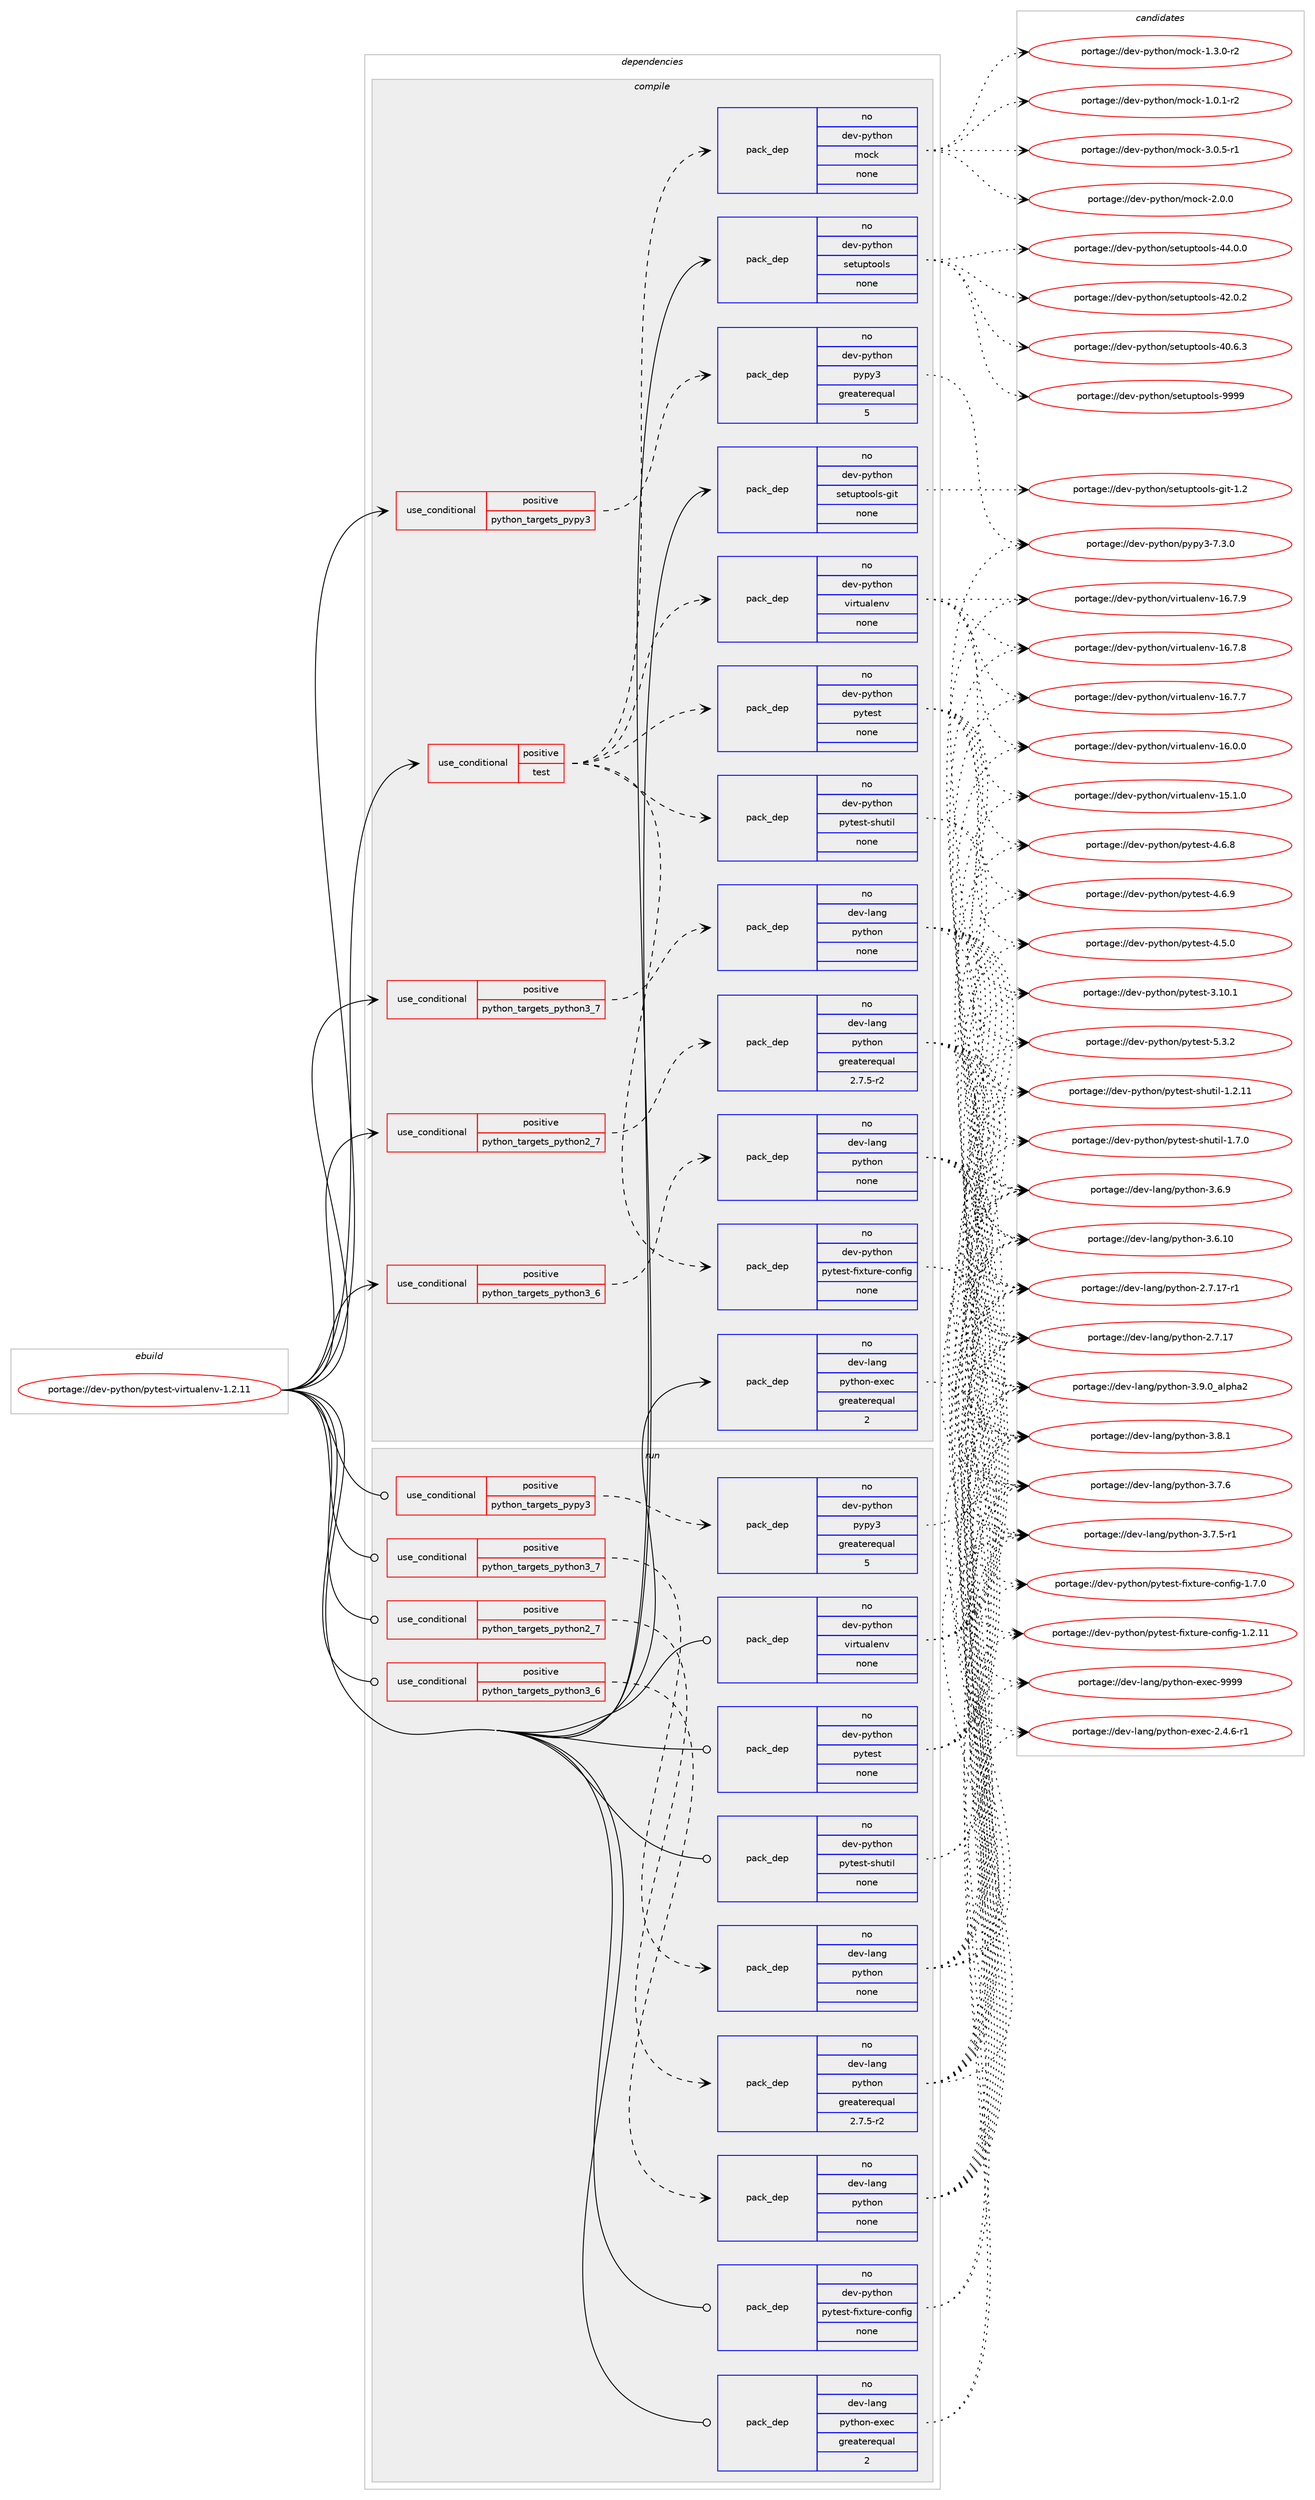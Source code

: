 digraph prolog {

# *************
# Graph options
# *************

newrank=true;
concentrate=true;
compound=true;
graph [rankdir=LR,fontname=Helvetica,fontsize=10,ranksep=1.5];#, ranksep=2.5, nodesep=0.2];
edge  [arrowhead=vee];
node  [fontname=Helvetica,fontsize=10];

# **********
# The ebuild
# **********

subgraph cluster_leftcol {
color=gray;
label=<<i>ebuild</i>>;
id [label="portage://dev-python/pytest-virtualenv-1.2.11", color=red, width=4, href="../dev-python/pytest-virtualenv-1.2.11.svg"];
}

# ****************
# The dependencies
# ****************

subgraph cluster_midcol {
color=gray;
label=<<i>dependencies</i>>;
subgraph cluster_compile {
fillcolor="#eeeeee";
style=filled;
label=<<i>compile</i>>;
subgraph cond108106 {
dependency433601 [label=<<TABLE BORDER="0" CELLBORDER="1" CELLSPACING="0" CELLPADDING="4"><TR><TD ROWSPAN="3" CELLPADDING="10">use_conditional</TD></TR><TR><TD>positive</TD></TR><TR><TD>python_targets_pypy3</TD></TR></TABLE>>, shape=none, color=red];
subgraph pack320574 {
dependency433602 [label=<<TABLE BORDER="0" CELLBORDER="1" CELLSPACING="0" CELLPADDING="4" WIDTH="220"><TR><TD ROWSPAN="6" CELLPADDING="30">pack_dep</TD></TR><TR><TD WIDTH="110">no</TD></TR><TR><TD>dev-python</TD></TR><TR><TD>pypy3</TD></TR><TR><TD>greaterequal</TD></TR><TR><TD>5</TD></TR></TABLE>>, shape=none, color=blue];
}
dependency433601:e -> dependency433602:w [weight=20,style="dashed",arrowhead="vee"];
}
id:e -> dependency433601:w [weight=20,style="solid",arrowhead="vee"];
subgraph cond108107 {
dependency433603 [label=<<TABLE BORDER="0" CELLBORDER="1" CELLSPACING="0" CELLPADDING="4"><TR><TD ROWSPAN="3" CELLPADDING="10">use_conditional</TD></TR><TR><TD>positive</TD></TR><TR><TD>python_targets_python2_7</TD></TR></TABLE>>, shape=none, color=red];
subgraph pack320575 {
dependency433604 [label=<<TABLE BORDER="0" CELLBORDER="1" CELLSPACING="0" CELLPADDING="4" WIDTH="220"><TR><TD ROWSPAN="6" CELLPADDING="30">pack_dep</TD></TR><TR><TD WIDTH="110">no</TD></TR><TR><TD>dev-lang</TD></TR><TR><TD>python</TD></TR><TR><TD>greaterequal</TD></TR><TR><TD>2.7.5-r2</TD></TR></TABLE>>, shape=none, color=blue];
}
dependency433603:e -> dependency433604:w [weight=20,style="dashed",arrowhead="vee"];
}
id:e -> dependency433603:w [weight=20,style="solid",arrowhead="vee"];
subgraph cond108108 {
dependency433605 [label=<<TABLE BORDER="0" CELLBORDER="1" CELLSPACING="0" CELLPADDING="4"><TR><TD ROWSPAN="3" CELLPADDING="10">use_conditional</TD></TR><TR><TD>positive</TD></TR><TR><TD>python_targets_python3_6</TD></TR></TABLE>>, shape=none, color=red];
subgraph pack320576 {
dependency433606 [label=<<TABLE BORDER="0" CELLBORDER="1" CELLSPACING="0" CELLPADDING="4" WIDTH="220"><TR><TD ROWSPAN="6" CELLPADDING="30">pack_dep</TD></TR><TR><TD WIDTH="110">no</TD></TR><TR><TD>dev-lang</TD></TR><TR><TD>python</TD></TR><TR><TD>none</TD></TR><TR><TD></TD></TR></TABLE>>, shape=none, color=blue];
}
dependency433605:e -> dependency433606:w [weight=20,style="dashed",arrowhead="vee"];
}
id:e -> dependency433605:w [weight=20,style="solid",arrowhead="vee"];
subgraph cond108109 {
dependency433607 [label=<<TABLE BORDER="0" CELLBORDER="1" CELLSPACING="0" CELLPADDING="4"><TR><TD ROWSPAN="3" CELLPADDING="10">use_conditional</TD></TR><TR><TD>positive</TD></TR><TR><TD>python_targets_python3_7</TD></TR></TABLE>>, shape=none, color=red];
subgraph pack320577 {
dependency433608 [label=<<TABLE BORDER="0" CELLBORDER="1" CELLSPACING="0" CELLPADDING="4" WIDTH="220"><TR><TD ROWSPAN="6" CELLPADDING="30">pack_dep</TD></TR><TR><TD WIDTH="110">no</TD></TR><TR><TD>dev-lang</TD></TR><TR><TD>python</TD></TR><TR><TD>none</TD></TR><TR><TD></TD></TR></TABLE>>, shape=none, color=blue];
}
dependency433607:e -> dependency433608:w [weight=20,style="dashed",arrowhead="vee"];
}
id:e -> dependency433607:w [weight=20,style="solid",arrowhead="vee"];
subgraph cond108110 {
dependency433609 [label=<<TABLE BORDER="0" CELLBORDER="1" CELLSPACING="0" CELLPADDING="4"><TR><TD ROWSPAN="3" CELLPADDING="10">use_conditional</TD></TR><TR><TD>positive</TD></TR><TR><TD>test</TD></TR></TABLE>>, shape=none, color=red];
subgraph pack320578 {
dependency433610 [label=<<TABLE BORDER="0" CELLBORDER="1" CELLSPACING="0" CELLPADDING="4" WIDTH="220"><TR><TD ROWSPAN="6" CELLPADDING="30">pack_dep</TD></TR><TR><TD WIDTH="110">no</TD></TR><TR><TD>dev-python</TD></TR><TR><TD>pytest-fixture-config</TD></TR><TR><TD>none</TD></TR><TR><TD></TD></TR></TABLE>>, shape=none, color=blue];
}
dependency433609:e -> dependency433610:w [weight=20,style="dashed",arrowhead="vee"];
subgraph pack320579 {
dependency433611 [label=<<TABLE BORDER="0" CELLBORDER="1" CELLSPACING="0" CELLPADDING="4" WIDTH="220"><TR><TD ROWSPAN="6" CELLPADDING="30">pack_dep</TD></TR><TR><TD WIDTH="110">no</TD></TR><TR><TD>dev-python</TD></TR><TR><TD>pytest-shutil</TD></TR><TR><TD>none</TD></TR><TR><TD></TD></TR></TABLE>>, shape=none, color=blue];
}
dependency433609:e -> dependency433611:w [weight=20,style="dashed",arrowhead="vee"];
subgraph pack320580 {
dependency433612 [label=<<TABLE BORDER="0" CELLBORDER="1" CELLSPACING="0" CELLPADDING="4" WIDTH="220"><TR><TD ROWSPAN="6" CELLPADDING="30">pack_dep</TD></TR><TR><TD WIDTH="110">no</TD></TR><TR><TD>dev-python</TD></TR><TR><TD>pytest</TD></TR><TR><TD>none</TD></TR><TR><TD></TD></TR></TABLE>>, shape=none, color=blue];
}
dependency433609:e -> dependency433612:w [weight=20,style="dashed",arrowhead="vee"];
subgraph pack320581 {
dependency433613 [label=<<TABLE BORDER="0" CELLBORDER="1" CELLSPACING="0" CELLPADDING="4" WIDTH="220"><TR><TD ROWSPAN="6" CELLPADDING="30">pack_dep</TD></TR><TR><TD WIDTH="110">no</TD></TR><TR><TD>dev-python</TD></TR><TR><TD>virtualenv</TD></TR><TR><TD>none</TD></TR><TR><TD></TD></TR></TABLE>>, shape=none, color=blue];
}
dependency433609:e -> dependency433613:w [weight=20,style="dashed",arrowhead="vee"];
subgraph pack320582 {
dependency433614 [label=<<TABLE BORDER="0" CELLBORDER="1" CELLSPACING="0" CELLPADDING="4" WIDTH="220"><TR><TD ROWSPAN="6" CELLPADDING="30">pack_dep</TD></TR><TR><TD WIDTH="110">no</TD></TR><TR><TD>dev-python</TD></TR><TR><TD>mock</TD></TR><TR><TD>none</TD></TR><TR><TD></TD></TR></TABLE>>, shape=none, color=blue];
}
dependency433609:e -> dependency433614:w [weight=20,style="dashed",arrowhead="vee"];
}
id:e -> dependency433609:w [weight=20,style="solid",arrowhead="vee"];
subgraph pack320583 {
dependency433615 [label=<<TABLE BORDER="0" CELLBORDER="1" CELLSPACING="0" CELLPADDING="4" WIDTH="220"><TR><TD ROWSPAN="6" CELLPADDING="30">pack_dep</TD></TR><TR><TD WIDTH="110">no</TD></TR><TR><TD>dev-lang</TD></TR><TR><TD>python-exec</TD></TR><TR><TD>greaterequal</TD></TR><TR><TD>2</TD></TR></TABLE>>, shape=none, color=blue];
}
id:e -> dependency433615:w [weight=20,style="solid",arrowhead="vee"];
subgraph pack320584 {
dependency433616 [label=<<TABLE BORDER="0" CELLBORDER="1" CELLSPACING="0" CELLPADDING="4" WIDTH="220"><TR><TD ROWSPAN="6" CELLPADDING="30">pack_dep</TD></TR><TR><TD WIDTH="110">no</TD></TR><TR><TD>dev-python</TD></TR><TR><TD>setuptools</TD></TR><TR><TD>none</TD></TR><TR><TD></TD></TR></TABLE>>, shape=none, color=blue];
}
id:e -> dependency433616:w [weight=20,style="solid",arrowhead="vee"];
subgraph pack320585 {
dependency433617 [label=<<TABLE BORDER="0" CELLBORDER="1" CELLSPACING="0" CELLPADDING="4" WIDTH="220"><TR><TD ROWSPAN="6" CELLPADDING="30">pack_dep</TD></TR><TR><TD WIDTH="110">no</TD></TR><TR><TD>dev-python</TD></TR><TR><TD>setuptools-git</TD></TR><TR><TD>none</TD></TR><TR><TD></TD></TR></TABLE>>, shape=none, color=blue];
}
id:e -> dependency433617:w [weight=20,style="solid",arrowhead="vee"];
}
subgraph cluster_compileandrun {
fillcolor="#eeeeee";
style=filled;
label=<<i>compile and run</i>>;
}
subgraph cluster_run {
fillcolor="#eeeeee";
style=filled;
label=<<i>run</i>>;
subgraph cond108111 {
dependency433618 [label=<<TABLE BORDER="0" CELLBORDER="1" CELLSPACING="0" CELLPADDING="4"><TR><TD ROWSPAN="3" CELLPADDING="10">use_conditional</TD></TR><TR><TD>positive</TD></TR><TR><TD>python_targets_pypy3</TD></TR></TABLE>>, shape=none, color=red];
subgraph pack320586 {
dependency433619 [label=<<TABLE BORDER="0" CELLBORDER="1" CELLSPACING="0" CELLPADDING="4" WIDTH="220"><TR><TD ROWSPAN="6" CELLPADDING="30">pack_dep</TD></TR><TR><TD WIDTH="110">no</TD></TR><TR><TD>dev-python</TD></TR><TR><TD>pypy3</TD></TR><TR><TD>greaterequal</TD></TR><TR><TD>5</TD></TR></TABLE>>, shape=none, color=blue];
}
dependency433618:e -> dependency433619:w [weight=20,style="dashed",arrowhead="vee"];
}
id:e -> dependency433618:w [weight=20,style="solid",arrowhead="odot"];
subgraph cond108112 {
dependency433620 [label=<<TABLE BORDER="0" CELLBORDER="1" CELLSPACING="0" CELLPADDING="4"><TR><TD ROWSPAN="3" CELLPADDING="10">use_conditional</TD></TR><TR><TD>positive</TD></TR><TR><TD>python_targets_python2_7</TD></TR></TABLE>>, shape=none, color=red];
subgraph pack320587 {
dependency433621 [label=<<TABLE BORDER="0" CELLBORDER="1" CELLSPACING="0" CELLPADDING="4" WIDTH="220"><TR><TD ROWSPAN="6" CELLPADDING="30">pack_dep</TD></TR><TR><TD WIDTH="110">no</TD></TR><TR><TD>dev-lang</TD></TR><TR><TD>python</TD></TR><TR><TD>greaterequal</TD></TR><TR><TD>2.7.5-r2</TD></TR></TABLE>>, shape=none, color=blue];
}
dependency433620:e -> dependency433621:w [weight=20,style="dashed",arrowhead="vee"];
}
id:e -> dependency433620:w [weight=20,style="solid",arrowhead="odot"];
subgraph cond108113 {
dependency433622 [label=<<TABLE BORDER="0" CELLBORDER="1" CELLSPACING="0" CELLPADDING="4"><TR><TD ROWSPAN="3" CELLPADDING="10">use_conditional</TD></TR><TR><TD>positive</TD></TR><TR><TD>python_targets_python3_6</TD></TR></TABLE>>, shape=none, color=red];
subgraph pack320588 {
dependency433623 [label=<<TABLE BORDER="0" CELLBORDER="1" CELLSPACING="0" CELLPADDING="4" WIDTH="220"><TR><TD ROWSPAN="6" CELLPADDING="30">pack_dep</TD></TR><TR><TD WIDTH="110">no</TD></TR><TR><TD>dev-lang</TD></TR><TR><TD>python</TD></TR><TR><TD>none</TD></TR><TR><TD></TD></TR></TABLE>>, shape=none, color=blue];
}
dependency433622:e -> dependency433623:w [weight=20,style="dashed",arrowhead="vee"];
}
id:e -> dependency433622:w [weight=20,style="solid",arrowhead="odot"];
subgraph cond108114 {
dependency433624 [label=<<TABLE BORDER="0" CELLBORDER="1" CELLSPACING="0" CELLPADDING="4"><TR><TD ROWSPAN="3" CELLPADDING="10">use_conditional</TD></TR><TR><TD>positive</TD></TR><TR><TD>python_targets_python3_7</TD></TR></TABLE>>, shape=none, color=red];
subgraph pack320589 {
dependency433625 [label=<<TABLE BORDER="0" CELLBORDER="1" CELLSPACING="0" CELLPADDING="4" WIDTH="220"><TR><TD ROWSPAN="6" CELLPADDING="30">pack_dep</TD></TR><TR><TD WIDTH="110">no</TD></TR><TR><TD>dev-lang</TD></TR><TR><TD>python</TD></TR><TR><TD>none</TD></TR><TR><TD></TD></TR></TABLE>>, shape=none, color=blue];
}
dependency433624:e -> dependency433625:w [weight=20,style="dashed",arrowhead="vee"];
}
id:e -> dependency433624:w [weight=20,style="solid",arrowhead="odot"];
subgraph pack320590 {
dependency433626 [label=<<TABLE BORDER="0" CELLBORDER="1" CELLSPACING="0" CELLPADDING="4" WIDTH="220"><TR><TD ROWSPAN="6" CELLPADDING="30">pack_dep</TD></TR><TR><TD WIDTH="110">no</TD></TR><TR><TD>dev-lang</TD></TR><TR><TD>python-exec</TD></TR><TR><TD>greaterequal</TD></TR><TR><TD>2</TD></TR></TABLE>>, shape=none, color=blue];
}
id:e -> dependency433626:w [weight=20,style="solid",arrowhead="odot"];
subgraph pack320591 {
dependency433627 [label=<<TABLE BORDER="0" CELLBORDER="1" CELLSPACING="0" CELLPADDING="4" WIDTH="220"><TR><TD ROWSPAN="6" CELLPADDING="30">pack_dep</TD></TR><TR><TD WIDTH="110">no</TD></TR><TR><TD>dev-python</TD></TR><TR><TD>pytest</TD></TR><TR><TD>none</TD></TR><TR><TD></TD></TR></TABLE>>, shape=none, color=blue];
}
id:e -> dependency433627:w [weight=20,style="solid",arrowhead="odot"];
subgraph pack320592 {
dependency433628 [label=<<TABLE BORDER="0" CELLBORDER="1" CELLSPACING="0" CELLPADDING="4" WIDTH="220"><TR><TD ROWSPAN="6" CELLPADDING="30">pack_dep</TD></TR><TR><TD WIDTH="110">no</TD></TR><TR><TD>dev-python</TD></TR><TR><TD>pytest-fixture-config</TD></TR><TR><TD>none</TD></TR><TR><TD></TD></TR></TABLE>>, shape=none, color=blue];
}
id:e -> dependency433628:w [weight=20,style="solid",arrowhead="odot"];
subgraph pack320593 {
dependency433629 [label=<<TABLE BORDER="0" CELLBORDER="1" CELLSPACING="0" CELLPADDING="4" WIDTH="220"><TR><TD ROWSPAN="6" CELLPADDING="30">pack_dep</TD></TR><TR><TD WIDTH="110">no</TD></TR><TR><TD>dev-python</TD></TR><TR><TD>pytest-shutil</TD></TR><TR><TD>none</TD></TR><TR><TD></TD></TR></TABLE>>, shape=none, color=blue];
}
id:e -> dependency433629:w [weight=20,style="solid",arrowhead="odot"];
subgraph pack320594 {
dependency433630 [label=<<TABLE BORDER="0" CELLBORDER="1" CELLSPACING="0" CELLPADDING="4" WIDTH="220"><TR><TD ROWSPAN="6" CELLPADDING="30">pack_dep</TD></TR><TR><TD WIDTH="110">no</TD></TR><TR><TD>dev-python</TD></TR><TR><TD>virtualenv</TD></TR><TR><TD>none</TD></TR><TR><TD></TD></TR></TABLE>>, shape=none, color=blue];
}
id:e -> dependency433630:w [weight=20,style="solid",arrowhead="odot"];
}
}

# **************
# The candidates
# **************

subgraph cluster_choices {
rank=same;
color=gray;
label=<<i>candidates</i>>;

subgraph choice320574 {
color=black;
nodesep=1;
choice100101118451121211161041111104711212111212151455546514648 [label="portage://dev-python/pypy3-7.3.0", color=red, width=4,href="../dev-python/pypy3-7.3.0.svg"];
dependency433602:e -> choice100101118451121211161041111104711212111212151455546514648:w [style=dotted,weight="100"];
}
subgraph choice320575 {
color=black;
nodesep=1;
choice10010111845108971101034711212111610411111045514657464895971081121049750 [label="portage://dev-lang/python-3.9.0_alpha2", color=red, width=4,href="../dev-lang/python-3.9.0_alpha2.svg"];
choice100101118451089711010347112121116104111110455146564649 [label="portage://dev-lang/python-3.8.1", color=red, width=4,href="../dev-lang/python-3.8.1.svg"];
choice100101118451089711010347112121116104111110455146554654 [label="portage://dev-lang/python-3.7.6", color=red, width=4,href="../dev-lang/python-3.7.6.svg"];
choice1001011184510897110103471121211161041111104551465546534511449 [label="portage://dev-lang/python-3.7.5-r1", color=red, width=4,href="../dev-lang/python-3.7.5-r1.svg"];
choice100101118451089711010347112121116104111110455146544657 [label="portage://dev-lang/python-3.6.9", color=red, width=4,href="../dev-lang/python-3.6.9.svg"];
choice10010111845108971101034711212111610411111045514654464948 [label="portage://dev-lang/python-3.6.10", color=red, width=4,href="../dev-lang/python-3.6.10.svg"];
choice100101118451089711010347112121116104111110455046554649554511449 [label="portage://dev-lang/python-2.7.17-r1", color=red, width=4,href="../dev-lang/python-2.7.17-r1.svg"];
choice10010111845108971101034711212111610411111045504655464955 [label="portage://dev-lang/python-2.7.17", color=red, width=4,href="../dev-lang/python-2.7.17.svg"];
dependency433604:e -> choice10010111845108971101034711212111610411111045514657464895971081121049750:w [style=dotted,weight="100"];
dependency433604:e -> choice100101118451089711010347112121116104111110455146564649:w [style=dotted,weight="100"];
dependency433604:e -> choice100101118451089711010347112121116104111110455146554654:w [style=dotted,weight="100"];
dependency433604:e -> choice1001011184510897110103471121211161041111104551465546534511449:w [style=dotted,weight="100"];
dependency433604:e -> choice100101118451089711010347112121116104111110455146544657:w [style=dotted,weight="100"];
dependency433604:e -> choice10010111845108971101034711212111610411111045514654464948:w [style=dotted,weight="100"];
dependency433604:e -> choice100101118451089711010347112121116104111110455046554649554511449:w [style=dotted,weight="100"];
dependency433604:e -> choice10010111845108971101034711212111610411111045504655464955:w [style=dotted,weight="100"];
}
subgraph choice320576 {
color=black;
nodesep=1;
choice10010111845108971101034711212111610411111045514657464895971081121049750 [label="portage://dev-lang/python-3.9.0_alpha2", color=red, width=4,href="../dev-lang/python-3.9.0_alpha2.svg"];
choice100101118451089711010347112121116104111110455146564649 [label="portage://dev-lang/python-3.8.1", color=red, width=4,href="../dev-lang/python-3.8.1.svg"];
choice100101118451089711010347112121116104111110455146554654 [label="portage://dev-lang/python-3.7.6", color=red, width=4,href="../dev-lang/python-3.7.6.svg"];
choice1001011184510897110103471121211161041111104551465546534511449 [label="portage://dev-lang/python-3.7.5-r1", color=red, width=4,href="../dev-lang/python-3.7.5-r1.svg"];
choice100101118451089711010347112121116104111110455146544657 [label="portage://dev-lang/python-3.6.9", color=red, width=4,href="../dev-lang/python-3.6.9.svg"];
choice10010111845108971101034711212111610411111045514654464948 [label="portage://dev-lang/python-3.6.10", color=red, width=4,href="../dev-lang/python-3.6.10.svg"];
choice100101118451089711010347112121116104111110455046554649554511449 [label="portage://dev-lang/python-2.7.17-r1", color=red, width=4,href="../dev-lang/python-2.7.17-r1.svg"];
choice10010111845108971101034711212111610411111045504655464955 [label="portage://dev-lang/python-2.7.17", color=red, width=4,href="../dev-lang/python-2.7.17.svg"];
dependency433606:e -> choice10010111845108971101034711212111610411111045514657464895971081121049750:w [style=dotted,weight="100"];
dependency433606:e -> choice100101118451089711010347112121116104111110455146564649:w [style=dotted,weight="100"];
dependency433606:e -> choice100101118451089711010347112121116104111110455146554654:w [style=dotted,weight="100"];
dependency433606:e -> choice1001011184510897110103471121211161041111104551465546534511449:w [style=dotted,weight="100"];
dependency433606:e -> choice100101118451089711010347112121116104111110455146544657:w [style=dotted,weight="100"];
dependency433606:e -> choice10010111845108971101034711212111610411111045514654464948:w [style=dotted,weight="100"];
dependency433606:e -> choice100101118451089711010347112121116104111110455046554649554511449:w [style=dotted,weight="100"];
dependency433606:e -> choice10010111845108971101034711212111610411111045504655464955:w [style=dotted,weight="100"];
}
subgraph choice320577 {
color=black;
nodesep=1;
choice10010111845108971101034711212111610411111045514657464895971081121049750 [label="portage://dev-lang/python-3.9.0_alpha2", color=red, width=4,href="../dev-lang/python-3.9.0_alpha2.svg"];
choice100101118451089711010347112121116104111110455146564649 [label="portage://dev-lang/python-3.8.1", color=red, width=4,href="../dev-lang/python-3.8.1.svg"];
choice100101118451089711010347112121116104111110455146554654 [label="portage://dev-lang/python-3.7.6", color=red, width=4,href="../dev-lang/python-3.7.6.svg"];
choice1001011184510897110103471121211161041111104551465546534511449 [label="portage://dev-lang/python-3.7.5-r1", color=red, width=4,href="../dev-lang/python-3.7.5-r1.svg"];
choice100101118451089711010347112121116104111110455146544657 [label="portage://dev-lang/python-3.6.9", color=red, width=4,href="../dev-lang/python-3.6.9.svg"];
choice10010111845108971101034711212111610411111045514654464948 [label="portage://dev-lang/python-3.6.10", color=red, width=4,href="../dev-lang/python-3.6.10.svg"];
choice100101118451089711010347112121116104111110455046554649554511449 [label="portage://dev-lang/python-2.7.17-r1", color=red, width=4,href="../dev-lang/python-2.7.17-r1.svg"];
choice10010111845108971101034711212111610411111045504655464955 [label="portage://dev-lang/python-2.7.17", color=red, width=4,href="../dev-lang/python-2.7.17.svg"];
dependency433608:e -> choice10010111845108971101034711212111610411111045514657464895971081121049750:w [style=dotted,weight="100"];
dependency433608:e -> choice100101118451089711010347112121116104111110455146564649:w [style=dotted,weight="100"];
dependency433608:e -> choice100101118451089711010347112121116104111110455146554654:w [style=dotted,weight="100"];
dependency433608:e -> choice1001011184510897110103471121211161041111104551465546534511449:w [style=dotted,weight="100"];
dependency433608:e -> choice100101118451089711010347112121116104111110455146544657:w [style=dotted,weight="100"];
dependency433608:e -> choice10010111845108971101034711212111610411111045514654464948:w [style=dotted,weight="100"];
dependency433608:e -> choice100101118451089711010347112121116104111110455046554649554511449:w [style=dotted,weight="100"];
dependency433608:e -> choice10010111845108971101034711212111610411111045504655464955:w [style=dotted,weight="100"];
}
subgraph choice320578 {
color=black;
nodesep=1;
choice1001011184511212111610411111047112121116101115116451021051201161171141014599111110102105103454946554648 [label="portage://dev-python/pytest-fixture-config-1.7.0", color=red, width=4,href="../dev-python/pytest-fixture-config-1.7.0.svg"];
choice100101118451121211161041111104711212111610111511645102105120116117114101459911111010210510345494650464949 [label="portage://dev-python/pytest-fixture-config-1.2.11", color=red, width=4,href="../dev-python/pytest-fixture-config-1.2.11.svg"];
dependency433610:e -> choice1001011184511212111610411111047112121116101115116451021051201161171141014599111110102105103454946554648:w [style=dotted,weight="100"];
dependency433610:e -> choice100101118451121211161041111104711212111610111511645102105120116117114101459911111010210510345494650464949:w [style=dotted,weight="100"];
}
subgraph choice320579 {
color=black;
nodesep=1;
choice100101118451121211161041111104711212111610111511645115104117116105108454946554648 [label="portage://dev-python/pytest-shutil-1.7.0", color=red, width=4,href="../dev-python/pytest-shutil-1.7.0.svg"];
choice10010111845112121116104111110471121211161011151164511510411711610510845494650464949 [label="portage://dev-python/pytest-shutil-1.2.11", color=red, width=4,href="../dev-python/pytest-shutil-1.2.11.svg"];
dependency433611:e -> choice100101118451121211161041111104711212111610111511645115104117116105108454946554648:w [style=dotted,weight="100"];
dependency433611:e -> choice10010111845112121116104111110471121211161011151164511510411711610510845494650464949:w [style=dotted,weight="100"];
}
subgraph choice320580 {
color=black;
nodesep=1;
choice1001011184511212111610411111047112121116101115116455346514650 [label="portage://dev-python/pytest-5.3.2", color=red, width=4,href="../dev-python/pytest-5.3.2.svg"];
choice1001011184511212111610411111047112121116101115116455246544657 [label="portage://dev-python/pytest-4.6.9", color=red, width=4,href="../dev-python/pytest-4.6.9.svg"];
choice1001011184511212111610411111047112121116101115116455246544656 [label="portage://dev-python/pytest-4.6.8", color=red, width=4,href="../dev-python/pytest-4.6.8.svg"];
choice1001011184511212111610411111047112121116101115116455246534648 [label="portage://dev-python/pytest-4.5.0", color=red, width=4,href="../dev-python/pytest-4.5.0.svg"];
choice100101118451121211161041111104711212111610111511645514649484649 [label="portage://dev-python/pytest-3.10.1", color=red, width=4,href="../dev-python/pytest-3.10.1.svg"];
dependency433612:e -> choice1001011184511212111610411111047112121116101115116455346514650:w [style=dotted,weight="100"];
dependency433612:e -> choice1001011184511212111610411111047112121116101115116455246544657:w [style=dotted,weight="100"];
dependency433612:e -> choice1001011184511212111610411111047112121116101115116455246544656:w [style=dotted,weight="100"];
dependency433612:e -> choice1001011184511212111610411111047112121116101115116455246534648:w [style=dotted,weight="100"];
dependency433612:e -> choice100101118451121211161041111104711212111610111511645514649484649:w [style=dotted,weight="100"];
}
subgraph choice320581 {
color=black;
nodesep=1;
choice10010111845112121116104111110471181051141161179710810111011845495446554657 [label="portage://dev-python/virtualenv-16.7.9", color=red, width=4,href="../dev-python/virtualenv-16.7.9.svg"];
choice10010111845112121116104111110471181051141161179710810111011845495446554656 [label="portage://dev-python/virtualenv-16.7.8", color=red, width=4,href="../dev-python/virtualenv-16.7.8.svg"];
choice10010111845112121116104111110471181051141161179710810111011845495446554655 [label="portage://dev-python/virtualenv-16.7.7", color=red, width=4,href="../dev-python/virtualenv-16.7.7.svg"];
choice10010111845112121116104111110471181051141161179710810111011845495446484648 [label="portage://dev-python/virtualenv-16.0.0", color=red, width=4,href="../dev-python/virtualenv-16.0.0.svg"];
choice10010111845112121116104111110471181051141161179710810111011845495346494648 [label="portage://dev-python/virtualenv-15.1.0", color=red, width=4,href="../dev-python/virtualenv-15.1.0.svg"];
dependency433613:e -> choice10010111845112121116104111110471181051141161179710810111011845495446554657:w [style=dotted,weight="100"];
dependency433613:e -> choice10010111845112121116104111110471181051141161179710810111011845495446554656:w [style=dotted,weight="100"];
dependency433613:e -> choice10010111845112121116104111110471181051141161179710810111011845495446554655:w [style=dotted,weight="100"];
dependency433613:e -> choice10010111845112121116104111110471181051141161179710810111011845495446484648:w [style=dotted,weight="100"];
dependency433613:e -> choice10010111845112121116104111110471181051141161179710810111011845495346494648:w [style=dotted,weight="100"];
}
subgraph choice320582 {
color=black;
nodesep=1;
choice1001011184511212111610411111047109111991074551464846534511449 [label="portage://dev-python/mock-3.0.5-r1", color=red, width=4,href="../dev-python/mock-3.0.5-r1.svg"];
choice100101118451121211161041111104710911199107455046484648 [label="portage://dev-python/mock-2.0.0", color=red, width=4,href="../dev-python/mock-2.0.0.svg"];
choice1001011184511212111610411111047109111991074549465146484511450 [label="portage://dev-python/mock-1.3.0-r2", color=red, width=4,href="../dev-python/mock-1.3.0-r2.svg"];
choice1001011184511212111610411111047109111991074549464846494511450 [label="portage://dev-python/mock-1.0.1-r2", color=red, width=4,href="../dev-python/mock-1.0.1-r2.svg"];
dependency433614:e -> choice1001011184511212111610411111047109111991074551464846534511449:w [style=dotted,weight="100"];
dependency433614:e -> choice100101118451121211161041111104710911199107455046484648:w [style=dotted,weight="100"];
dependency433614:e -> choice1001011184511212111610411111047109111991074549465146484511450:w [style=dotted,weight="100"];
dependency433614:e -> choice1001011184511212111610411111047109111991074549464846494511450:w [style=dotted,weight="100"];
}
subgraph choice320583 {
color=black;
nodesep=1;
choice10010111845108971101034711212111610411111045101120101994557575757 [label="portage://dev-lang/python-exec-9999", color=red, width=4,href="../dev-lang/python-exec-9999.svg"];
choice10010111845108971101034711212111610411111045101120101994550465246544511449 [label="portage://dev-lang/python-exec-2.4.6-r1", color=red, width=4,href="../dev-lang/python-exec-2.4.6-r1.svg"];
dependency433615:e -> choice10010111845108971101034711212111610411111045101120101994557575757:w [style=dotted,weight="100"];
dependency433615:e -> choice10010111845108971101034711212111610411111045101120101994550465246544511449:w [style=dotted,weight="100"];
}
subgraph choice320584 {
color=black;
nodesep=1;
choice10010111845112121116104111110471151011161171121161111111081154557575757 [label="portage://dev-python/setuptools-9999", color=red, width=4,href="../dev-python/setuptools-9999.svg"];
choice100101118451121211161041111104711510111611711211611111110811545525246484648 [label="portage://dev-python/setuptools-44.0.0", color=red, width=4,href="../dev-python/setuptools-44.0.0.svg"];
choice100101118451121211161041111104711510111611711211611111110811545525046484650 [label="portage://dev-python/setuptools-42.0.2", color=red, width=4,href="../dev-python/setuptools-42.0.2.svg"];
choice100101118451121211161041111104711510111611711211611111110811545524846544651 [label="portage://dev-python/setuptools-40.6.3", color=red, width=4,href="../dev-python/setuptools-40.6.3.svg"];
dependency433616:e -> choice10010111845112121116104111110471151011161171121161111111081154557575757:w [style=dotted,weight="100"];
dependency433616:e -> choice100101118451121211161041111104711510111611711211611111110811545525246484648:w [style=dotted,weight="100"];
dependency433616:e -> choice100101118451121211161041111104711510111611711211611111110811545525046484650:w [style=dotted,weight="100"];
dependency433616:e -> choice100101118451121211161041111104711510111611711211611111110811545524846544651:w [style=dotted,weight="100"];
}
subgraph choice320585 {
color=black;
nodesep=1;
choice10010111845112121116104111110471151011161171121161111111081154510310511645494650 [label="portage://dev-python/setuptools-git-1.2", color=red, width=4,href="../dev-python/setuptools-git-1.2.svg"];
dependency433617:e -> choice10010111845112121116104111110471151011161171121161111111081154510310511645494650:w [style=dotted,weight="100"];
}
subgraph choice320586 {
color=black;
nodesep=1;
choice100101118451121211161041111104711212111212151455546514648 [label="portage://dev-python/pypy3-7.3.0", color=red, width=4,href="../dev-python/pypy3-7.3.0.svg"];
dependency433619:e -> choice100101118451121211161041111104711212111212151455546514648:w [style=dotted,weight="100"];
}
subgraph choice320587 {
color=black;
nodesep=1;
choice10010111845108971101034711212111610411111045514657464895971081121049750 [label="portage://dev-lang/python-3.9.0_alpha2", color=red, width=4,href="../dev-lang/python-3.9.0_alpha2.svg"];
choice100101118451089711010347112121116104111110455146564649 [label="portage://dev-lang/python-3.8.1", color=red, width=4,href="../dev-lang/python-3.8.1.svg"];
choice100101118451089711010347112121116104111110455146554654 [label="portage://dev-lang/python-3.7.6", color=red, width=4,href="../dev-lang/python-3.7.6.svg"];
choice1001011184510897110103471121211161041111104551465546534511449 [label="portage://dev-lang/python-3.7.5-r1", color=red, width=4,href="../dev-lang/python-3.7.5-r1.svg"];
choice100101118451089711010347112121116104111110455146544657 [label="portage://dev-lang/python-3.6.9", color=red, width=4,href="../dev-lang/python-3.6.9.svg"];
choice10010111845108971101034711212111610411111045514654464948 [label="portage://dev-lang/python-3.6.10", color=red, width=4,href="../dev-lang/python-3.6.10.svg"];
choice100101118451089711010347112121116104111110455046554649554511449 [label="portage://dev-lang/python-2.7.17-r1", color=red, width=4,href="../dev-lang/python-2.7.17-r1.svg"];
choice10010111845108971101034711212111610411111045504655464955 [label="portage://dev-lang/python-2.7.17", color=red, width=4,href="../dev-lang/python-2.7.17.svg"];
dependency433621:e -> choice10010111845108971101034711212111610411111045514657464895971081121049750:w [style=dotted,weight="100"];
dependency433621:e -> choice100101118451089711010347112121116104111110455146564649:w [style=dotted,weight="100"];
dependency433621:e -> choice100101118451089711010347112121116104111110455146554654:w [style=dotted,weight="100"];
dependency433621:e -> choice1001011184510897110103471121211161041111104551465546534511449:w [style=dotted,weight="100"];
dependency433621:e -> choice100101118451089711010347112121116104111110455146544657:w [style=dotted,weight="100"];
dependency433621:e -> choice10010111845108971101034711212111610411111045514654464948:w [style=dotted,weight="100"];
dependency433621:e -> choice100101118451089711010347112121116104111110455046554649554511449:w [style=dotted,weight="100"];
dependency433621:e -> choice10010111845108971101034711212111610411111045504655464955:w [style=dotted,weight="100"];
}
subgraph choice320588 {
color=black;
nodesep=1;
choice10010111845108971101034711212111610411111045514657464895971081121049750 [label="portage://dev-lang/python-3.9.0_alpha2", color=red, width=4,href="../dev-lang/python-3.9.0_alpha2.svg"];
choice100101118451089711010347112121116104111110455146564649 [label="portage://dev-lang/python-3.8.1", color=red, width=4,href="../dev-lang/python-3.8.1.svg"];
choice100101118451089711010347112121116104111110455146554654 [label="portage://dev-lang/python-3.7.6", color=red, width=4,href="../dev-lang/python-3.7.6.svg"];
choice1001011184510897110103471121211161041111104551465546534511449 [label="portage://dev-lang/python-3.7.5-r1", color=red, width=4,href="../dev-lang/python-3.7.5-r1.svg"];
choice100101118451089711010347112121116104111110455146544657 [label="portage://dev-lang/python-3.6.9", color=red, width=4,href="../dev-lang/python-3.6.9.svg"];
choice10010111845108971101034711212111610411111045514654464948 [label="portage://dev-lang/python-3.6.10", color=red, width=4,href="../dev-lang/python-3.6.10.svg"];
choice100101118451089711010347112121116104111110455046554649554511449 [label="portage://dev-lang/python-2.7.17-r1", color=red, width=4,href="../dev-lang/python-2.7.17-r1.svg"];
choice10010111845108971101034711212111610411111045504655464955 [label="portage://dev-lang/python-2.7.17", color=red, width=4,href="../dev-lang/python-2.7.17.svg"];
dependency433623:e -> choice10010111845108971101034711212111610411111045514657464895971081121049750:w [style=dotted,weight="100"];
dependency433623:e -> choice100101118451089711010347112121116104111110455146564649:w [style=dotted,weight="100"];
dependency433623:e -> choice100101118451089711010347112121116104111110455146554654:w [style=dotted,weight="100"];
dependency433623:e -> choice1001011184510897110103471121211161041111104551465546534511449:w [style=dotted,weight="100"];
dependency433623:e -> choice100101118451089711010347112121116104111110455146544657:w [style=dotted,weight="100"];
dependency433623:e -> choice10010111845108971101034711212111610411111045514654464948:w [style=dotted,weight="100"];
dependency433623:e -> choice100101118451089711010347112121116104111110455046554649554511449:w [style=dotted,weight="100"];
dependency433623:e -> choice10010111845108971101034711212111610411111045504655464955:w [style=dotted,weight="100"];
}
subgraph choice320589 {
color=black;
nodesep=1;
choice10010111845108971101034711212111610411111045514657464895971081121049750 [label="portage://dev-lang/python-3.9.0_alpha2", color=red, width=4,href="../dev-lang/python-3.9.0_alpha2.svg"];
choice100101118451089711010347112121116104111110455146564649 [label="portage://dev-lang/python-3.8.1", color=red, width=4,href="../dev-lang/python-3.8.1.svg"];
choice100101118451089711010347112121116104111110455146554654 [label="portage://dev-lang/python-3.7.6", color=red, width=4,href="../dev-lang/python-3.7.6.svg"];
choice1001011184510897110103471121211161041111104551465546534511449 [label="portage://dev-lang/python-3.7.5-r1", color=red, width=4,href="../dev-lang/python-3.7.5-r1.svg"];
choice100101118451089711010347112121116104111110455146544657 [label="portage://dev-lang/python-3.6.9", color=red, width=4,href="../dev-lang/python-3.6.9.svg"];
choice10010111845108971101034711212111610411111045514654464948 [label="portage://dev-lang/python-3.6.10", color=red, width=4,href="../dev-lang/python-3.6.10.svg"];
choice100101118451089711010347112121116104111110455046554649554511449 [label="portage://dev-lang/python-2.7.17-r1", color=red, width=4,href="../dev-lang/python-2.7.17-r1.svg"];
choice10010111845108971101034711212111610411111045504655464955 [label="portage://dev-lang/python-2.7.17", color=red, width=4,href="../dev-lang/python-2.7.17.svg"];
dependency433625:e -> choice10010111845108971101034711212111610411111045514657464895971081121049750:w [style=dotted,weight="100"];
dependency433625:e -> choice100101118451089711010347112121116104111110455146564649:w [style=dotted,weight="100"];
dependency433625:e -> choice100101118451089711010347112121116104111110455146554654:w [style=dotted,weight="100"];
dependency433625:e -> choice1001011184510897110103471121211161041111104551465546534511449:w [style=dotted,weight="100"];
dependency433625:e -> choice100101118451089711010347112121116104111110455146544657:w [style=dotted,weight="100"];
dependency433625:e -> choice10010111845108971101034711212111610411111045514654464948:w [style=dotted,weight="100"];
dependency433625:e -> choice100101118451089711010347112121116104111110455046554649554511449:w [style=dotted,weight="100"];
dependency433625:e -> choice10010111845108971101034711212111610411111045504655464955:w [style=dotted,weight="100"];
}
subgraph choice320590 {
color=black;
nodesep=1;
choice10010111845108971101034711212111610411111045101120101994557575757 [label="portage://dev-lang/python-exec-9999", color=red, width=4,href="../dev-lang/python-exec-9999.svg"];
choice10010111845108971101034711212111610411111045101120101994550465246544511449 [label="portage://dev-lang/python-exec-2.4.6-r1", color=red, width=4,href="../dev-lang/python-exec-2.4.6-r1.svg"];
dependency433626:e -> choice10010111845108971101034711212111610411111045101120101994557575757:w [style=dotted,weight="100"];
dependency433626:e -> choice10010111845108971101034711212111610411111045101120101994550465246544511449:w [style=dotted,weight="100"];
}
subgraph choice320591 {
color=black;
nodesep=1;
choice1001011184511212111610411111047112121116101115116455346514650 [label="portage://dev-python/pytest-5.3.2", color=red, width=4,href="../dev-python/pytest-5.3.2.svg"];
choice1001011184511212111610411111047112121116101115116455246544657 [label="portage://dev-python/pytest-4.6.9", color=red, width=4,href="../dev-python/pytest-4.6.9.svg"];
choice1001011184511212111610411111047112121116101115116455246544656 [label="portage://dev-python/pytest-4.6.8", color=red, width=4,href="../dev-python/pytest-4.6.8.svg"];
choice1001011184511212111610411111047112121116101115116455246534648 [label="portage://dev-python/pytest-4.5.0", color=red, width=4,href="../dev-python/pytest-4.5.0.svg"];
choice100101118451121211161041111104711212111610111511645514649484649 [label="portage://dev-python/pytest-3.10.1", color=red, width=4,href="../dev-python/pytest-3.10.1.svg"];
dependency433627:e -> choice1001011184511212111610411111047112121116101115116455346514650:w [style=dotted,weight="100"];
dependency433627:e -> choice1001011184511212111610411111047112121116101115116455246544657:w [style=dotted,weight="100"];
dependency433627:e -> choice1001011184511212111610411111047112121116101115116455246544656:w [style=dotted,weight="100"];
dependency433627:e -> choice1001011184511212111610411111047112121116101115116455246534648:w [style=dotted,weight="100"];
dependency433627:e -> choice100101118451121211161041111104711212111610111511645514649484649:w [style=dotted,weight="100"];
}
subgraph choice320592 {
color=black;
nodesep=1;
choice1001011184511212111610411111047112121116101115116451021051201161171141014599111110102105103454946554648 [label="portage://dev-python/pytest-fixture-config-1.7.0", color=red, width=4,href="../dev-python/pytest-fixture-config-1.7.0.svg"];
choice100101118451121211161041111104711212111610111511645102105120116117114101459911111010210510345494650464949 [label="portage://dev-python/pytest-fixture-config-1.2.11", color=red, width=4,href="../dev-python/pytest-fixture-config-1.2.11.svg"];
dependency433628:e -> choice1001011184511212111610411111047112121116101115116451021051201161171141014599111110102105103454946554648:w [style=dotted,weight="100"];
dependency433628:e -> choice100101118451121211161041111104711212111610111511645102105120116117114101459911111010210510345494650464949:w [style=dotted,weight="100"];
}
subgraph choice320593 {
color=black;
nodesep=1;
choice100101118451121211161041111104711212111610111511645115104117116105108454946554648 [label="portage://dev-python/pytest-shutil-1.7.0", color=red, width=4,href="../dev-python/pytest-shutil-1.7.0.svg"];
choice10010111845112121116104111110471121211161011151164511510411711610510845494650464949 [label="portage://dev-python/pytest-shutil-1.2.11", color=red, width=4,href="../dev-python/pytest-shutil-1.2.11.svg"];
dependency433629:e -> choice100101118451121211161041111104711212111610111511645115104117116105108454946554648:w [style=dotted,weight="100"];
dependency433629:e -> choice10010111845112121116104111110471121211161011151164511510411711610510845494650464949:w [style=dotted,weight="100"];
}
subgraph choice320594 {
color=black;
nodesep=1;
choice10010111845112121116104111110471181051141161179710810111011845495446554657 [label="portage://dev-python/virtualenv-16.7.9", color=red, width=4,href="../dev-python/virtualenv-16.7.9.svg"];
choice10010111845112121116104111110471181051141161179710810111011845495446554656 [label="portage://dev-python/virtualenv-16.7.8", color=red, width=4,href="../dev-python/virtualenv-16.7.8.svg"];
choice10010111845112121116104111110471181051141161179710810111011845495446554655 [label="portage://dev-python/virtualenv-16.7.7", color=red, width=4,href="../dev-python/virtualenv-16.7.7.svg"];
choice10010111845112121116104111110471181051141161179710810111011845495446484648 [label="portage://dev-python/virtualenv-16.0.0", color=red, width=4,href="../dev-python/virtualenv-16.0.0.svg"];
choice10010111845112121116104111110471181051141161179710810111011845495346494648 [label="portage://dev-python/virtualenv-15.1.0", color=red, width=4,href="../dev-python/virtualenv-15.1.0.svg"];
dependency433630:e -> choice10010111845112121116104111110471181051141161179710810111011845495446554657:w [style=dotted,weight="100"];
dependency433630:e -> choice10010111845112121116104111110471181051141161179710810111011845495446554656:w [style=dotted,weight="100"];
dependency433630:e -> choice10010111845112121116104111110471181051141161179710810111011845495446554655:w [style=dotted,weight="100"];
dependency433630:e -> choice10010111845112121116104111110471181051141161179710810111011845495446484648:w [style=dotted,weight="100"];
dependency433630:e -> choice10010111845112121116104111110471181051141161179710810111011845495346494648:w [style=dotted,weight="100"];
}
}

}

